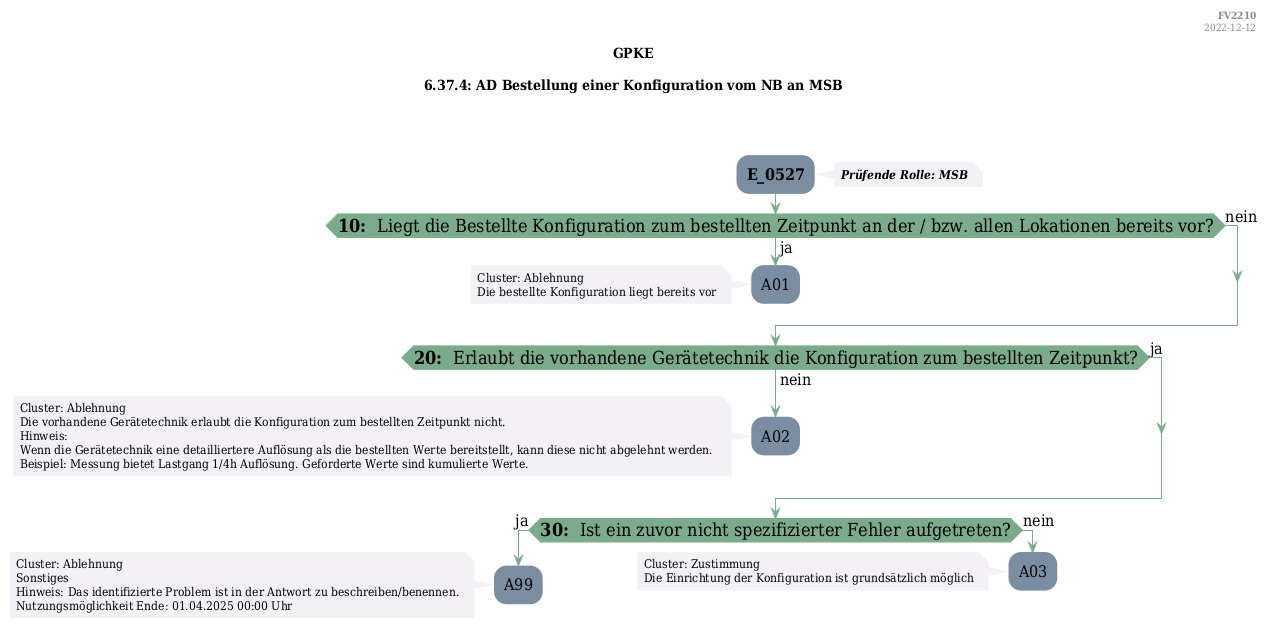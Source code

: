 @startuml
skinparam Shadowing false
skinparam NoteBorderColor #f3f1f6
skinparam NoteBackgroundColor #f3f1f6
skinparam NoteFontSize 12
skinparam ActivityBorderColor none
skinparam ActivityBackgroundColor #7a8da1
skinparam ActivityFontSize 16
skinparam ArrowColor #7aab8a
skinparam ArrowFontSize 16
skinparam ActivityDiamondBackgroundColor #7aab8a
skinparam ActivityDiamondBorderColor #7aab8a
skinparam ActivityDiamondFontSize 18
skinparam defaultFontName DejaVu Serif Condensed
skinparam ActivityEndColor #669580

header
<b>FV2210
2022-12-12
endheader

title
GPKE

6.37.4: AD Bestellung einer Konfiguration vom NB an MSB



end title
:<b>E_0527</b>;
note right
<b><i>Prüfende Rolle: MSB
end note

if (<b>10: </b> Liegt die Bestellte Konfiguration zum bestellten Zeitpunkt an der / bzw. allen Lokationen bereits vor?) then (ja)
    :A01;
    note left
        Cluster: Ablehnung
        Die bestellte Konfiguration liegt bereits vor
    endnote
    kill;
else (nein)
endif
if (<b>20: </b> Erlaubt die vorhandene Gerätetechnik die Konfiguration zum bestellten Zeitpunkt?) then (ja)
else (nein)
    :A02;
    note left
        Cluster: Ablehnung
        Die vorhandene Gerätetechnik erlaubt die Konfiguration zum bestellten Zeitpunkt nicht.
        Hinweis:
        Wenn die Gerätetechnik eine detailliertere Auflösung als die bestellten Werte bereitstellt, kann diese nicht abgelehnt werden. 
        Beispiel: Messung bietet Lastgang 1/4h Auflösung. Geforderte Werte sind kumulierte Werte.
    endnote
    kill;
endif
if (<b>30: </b> Ist ein zuvor nicht spezifizierter Fehler aufgetreten?) then (ja)
    :A99;
    note left
        Cluster: Ablehnung
        Sonstiges
        Hinweis: Das identifizierte Problem ist in der Antwort zu beschreiben/benennen.
        Nutzungsmöglichkeit Ende: 01.04.2025 00:00 Uhr
    endnote
    kill;
else (nein)
    :A03;
    note left
        Cluster: Zustimmung
        Die Einrichtung der Konfiguration ist grundsätzlich möglich
    endnote
    kill;
endif

@enduml
